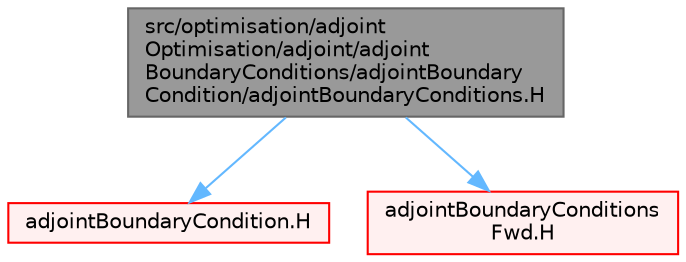 digraph "src/optimisation/adjointOptimisation/adjoint/adjointBoundaryConditions/adjointBoundaryCondition/adjointBoundaryConditions.H"
{
 // LATEX_PDF_SIZE
  bgcolor="transparent";
  edge [fontname=Helvetica,fontsize=10,labelfontname=Helvetica,labelfontsize=10];
  node [fontname=Helvetica,fontsize=10,shape=box,height=0.2,width=0.4];
  Node1 [id="Node000001",label="src/optimisation/adjoint\lOptimisation/adjoint/adjoint\lBoundaryConditions/adjointBoundary\lCondition/adjointBoundaryConditions.H",height=0.2,width=0.4,color="gray40", fillcolor="grey60", style="filled", fontcolor="black",tooltip=" "];
  Node1 -> Node2 [id="edge1_Node000001_Node000002",color="steelblue1",style="solid",tooltip=" "];
  Node2 [id="Node000002",label="adjointBoundaryCondition.H",height=0.2,width=0.4,color="red", fillcolor="#FFF0F0", style="filled",URL="$adjointBoundaryCondition_8H.html",tooltip=" "];
  Node1 -> Node499 [id="edge2_Node000001_Node000499",color="steelblue1",style="solid",tooltip=" "];
  Node499 [id="Node000499",label="adjointBoundaryConditions\lFwd.H",height=0.2,width=0.4,color="red", fillcolor="#FFF0F0", style="filled",URL="$adjointBoundaryConditionsFwd_8H.html",tooltip=" "];
}
